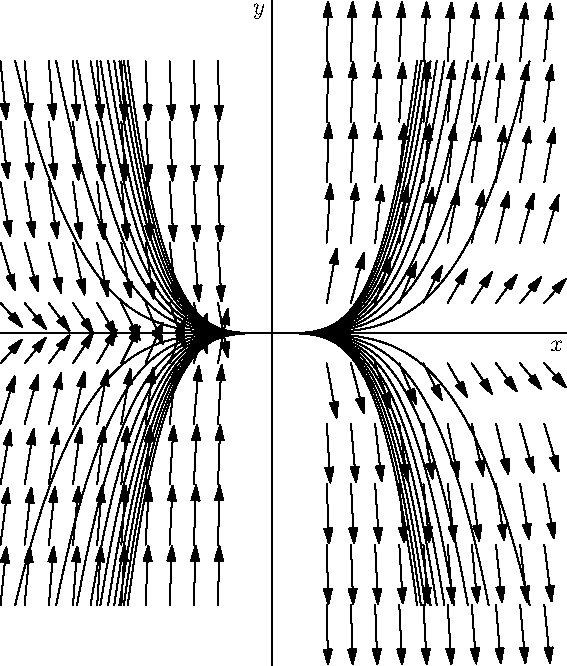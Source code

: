 size(10cm,0);
import contour;
import stats;
import graph;

xlimits(-5,5);  
ylimits(5,5);  
yaxis("$y$");
xaxis("$x$");

real f(real x, real y) {return y/(x^4);}

real[] value=uniform(-0.1,0.1,20);

draw(contour(f,(-5,-5),(-0.01,5),value));
draw(contour(f,(0.01,-5),(5,5),value));

path vector(pair z) {return (0,0)--(1/(sqrt(1 + (4*z.y/z.x)^2)),
(4*z.y/z.x) /(sqrt(1 + (4*z.y/z.x)^2)));}

add(vectorfield(vector,(-5,-5),(-1,5)));
add(vectorfield(vector,(1,-5),(5,5)));

